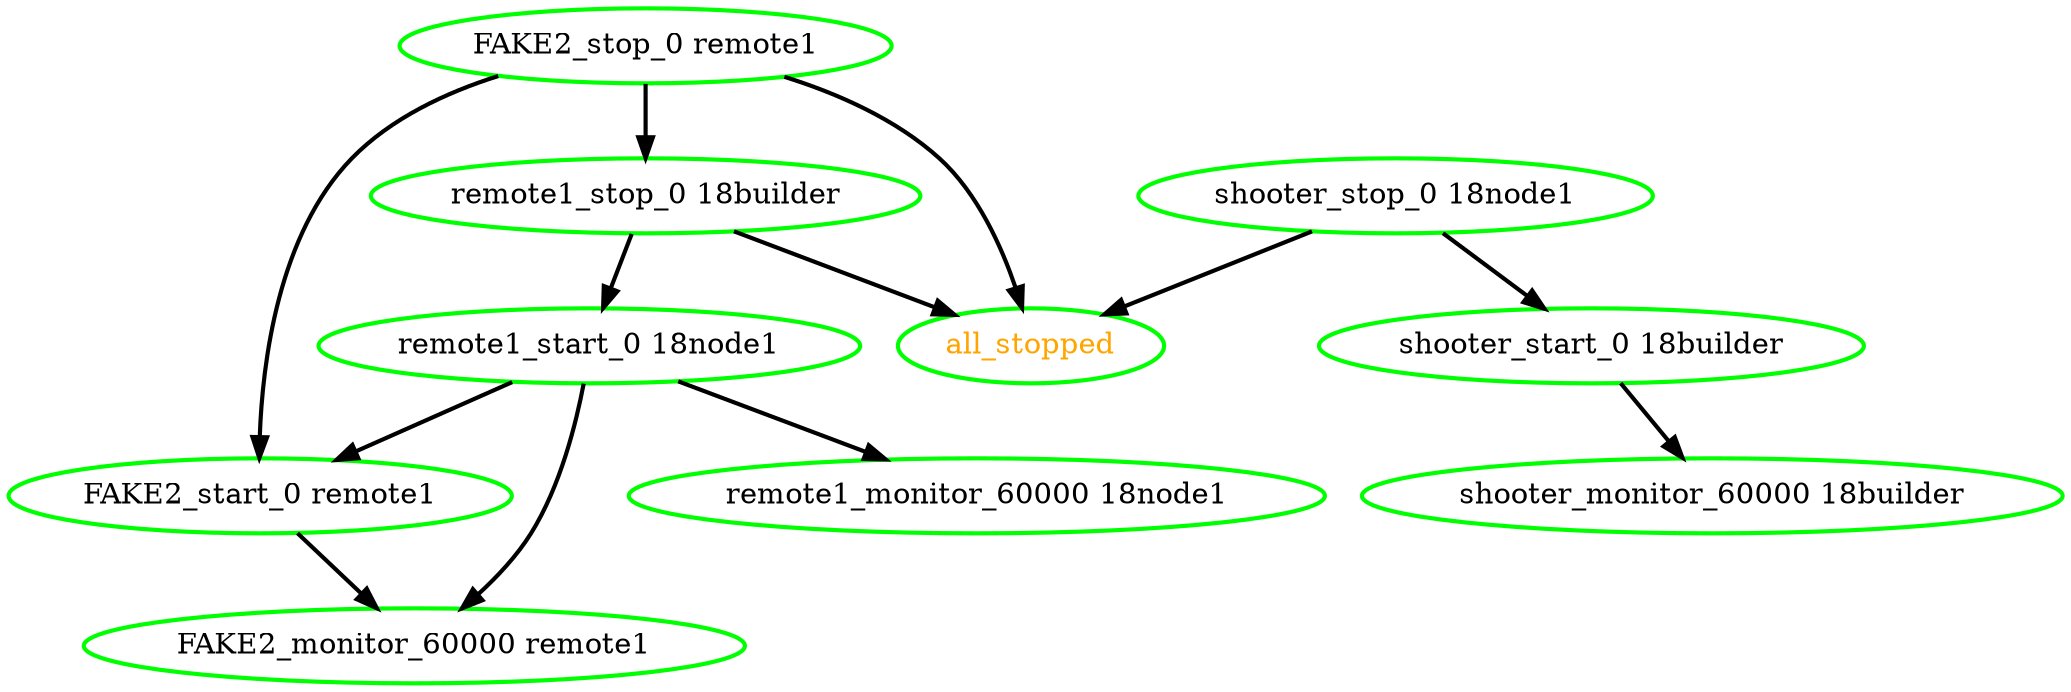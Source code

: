  digraph "g" {
"FAKE2_monitor_60000 remote1" [ style=bold color="green" fontcolor="black"]
"FAKE2_start_0 remote1" -> "FAKE2_monitor_60000 remote1" [ style = bold]
"FAKE2_start_0 remote1" [ style=bold color="green" fontcolor="black"]
"FAKE2_stop_0 remote1" -> "FAKE2_start_0 remote1" [ style = bold]
"FAKE2_stop_0 remote1" -> "all_stopped" [ style = bold]
"FAKE2_stop_0 remote1" -> "remote1_stop_0 18builder" [ style = bold]
"FAKE2_stop_0 remote1" [ style=bold color="green" fontcolor="black"]
"all_stopped" [ style=bold color="green" fontcolor="orange"]
"remote1_monitor_60000 18node1" [ style=bold color="green" fontcolor="black"]
"remote1_start_0 18node1" -> "FAKE2_monitor_60000 remote1" [ style = bold]
"remote1_start_0 18node1" -> "FAKE2_start_0 remote1" [ style = bold]
"remote1_start_0 18node1" -> "remote1_monitor_60000 18node1" [ style = bold]
"remote1_start_0 18node1" [ style=bold color="green" fontcolor="black"]
"remote1_stop_0 18builder" -> "all_stopped" [ style = bold]
"remote1_stop_0 18builder" -> "remote1_start_0 18node1" [ style = bold]
"remote1_stop_0 18builder" [ style=bold color="green" fontcolor="black"]
"shooter_monitor_60000 18builder" [ style=bold color="green" fontcolor="black"]
"shooter_start_0 18builder" -> "shooter_monitor_60000 18builder" [ style = bold]
"shooter_start_0 18builder" [ style=bold color="green" fontcolor="black"]
"shooter_stop_0 18node1" -> "all_stopped" [ style = bold]
"shooter_stop_0 18node1" -> "shooter_start_0 18builder" [ style = bold]
"shooter_stop_0 18node1" [ style=bold color="green" fontcolor="black"]
}
